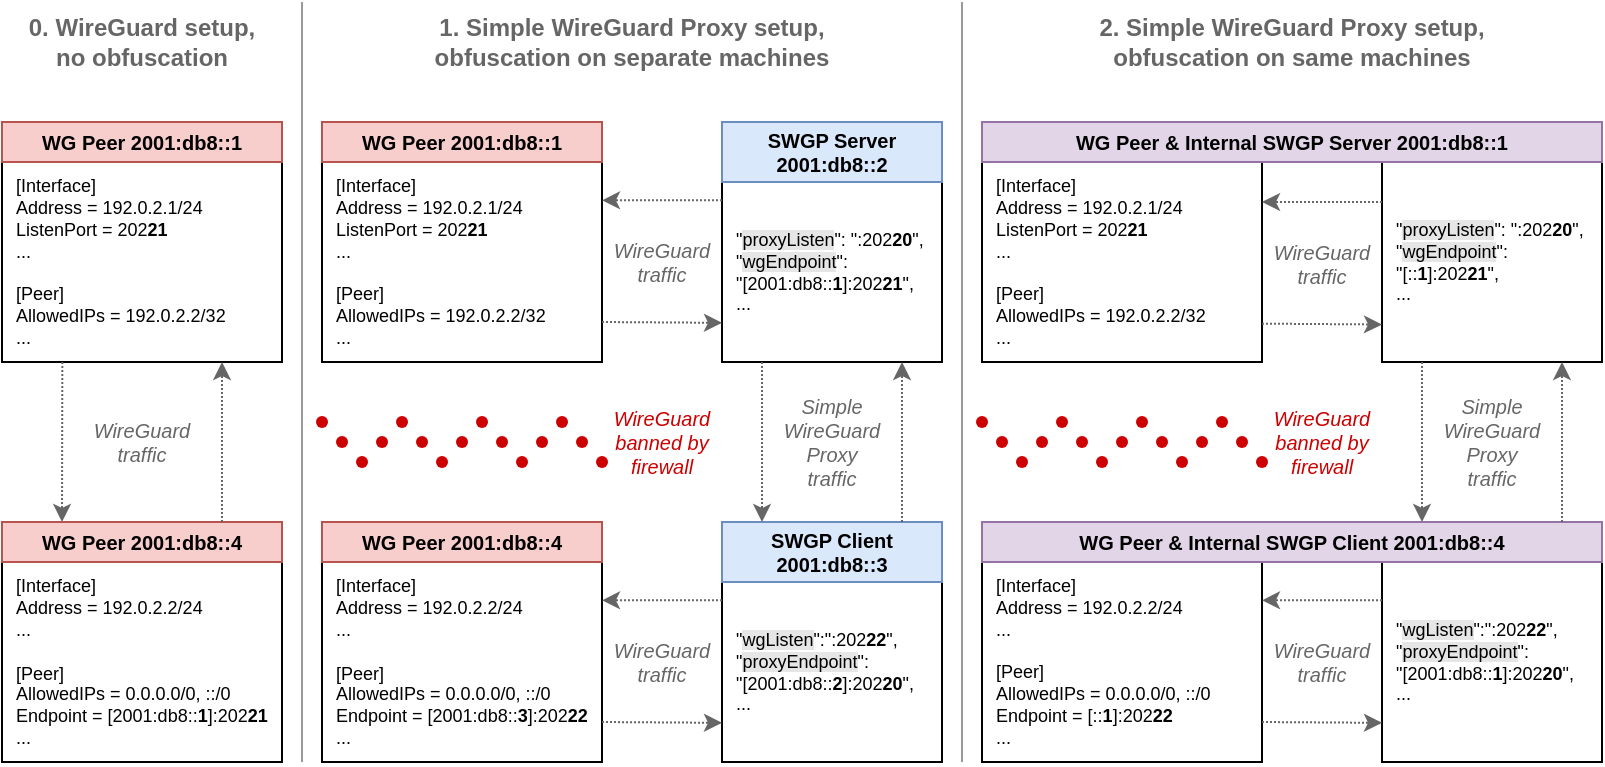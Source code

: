 <mxfile version="21.6.8" type="device">
  <diagram name="Diagram" id="HM5VNZWvBPg9CwWPhspf">
    <mxGraphModel dx="1195" dy="752" grid="1" gridSize="10" guides="1" tooltips="1" connect="1" arrows="1" fold="1" page="1" pageScale="1" pageWidth="827" pageHeight="1169" math="0" shadow="0">
      <root>
        <mxCell id="j_HcfzwzEiggl3ldBp27-0" />
        <mxCell id="j_HcfzwzEiggl3ldBp27-1" parent="j_HcfzwzEiggl3ldBp27-0" />
        <mxCell id="IbCGs95idsS-BF0aamOK-29" value="" style="rounded=0;whiteSpace=wrap;html=1;" vertex="1" parent="j_HcfzwzEiggl3ldBp27-1">
          <mxGeometry x="700" y="90" width="110" height="100" as="geometry" />
        </mxCell>
        <mxCell id="IbCGs95idsS-BF0aamOK-31" value="&lt;font style=&quot;font-size: 9px;&quot;&gt;&quot;&lt;span style=&quot;background-color: rgb(230, 230, 230);&quot;&gt;proxyListen&lt;/span&gt;&quot;: &quot;:202&lt;b&gt;20&lt;/b&gt;&quot;,&lt;br&gt;&lt;span style=&quot;background-color: initial;&quot;&gt;&quot;&lt;/span&gt;&lt;span style=&quot;background-color: rgb(230, 230, 230);&quot;&gt;wgEndpoint&lt;/span&gt;&lt;span style=&quot;background-color: initial;&quot;&gt;&quot;: &lt;br&gt;&quot;[::&lt;b&gt;1&lt;/b&gt;]:202&lt;b&gt;21&lt;/b&gt;&quot;,&lt;br&gt;...&lt;/span&gt;&lt;br&gt;&lt;/font&gt;" style="text;html=1;strokeColor=none;fillColor=none;align=left;verticalAlign=middle;whiteSpace=wrap;rounded=0;spacingLeft=5;spacingRight=5;fontSize=9;" vertex="1" parent="j_HcfzwzEiggl3ldBp27-1">
          <mxGeometry x="700" y="90" width="110" height="100" as="geometry" />
        </mxCell>
        <mxCell id="j_HcfzwzEiggl3ldBp27-2" value="" style="rounded=0;whiteSpace=wrap;html=1;" vertex="1" parent="j_HcfzwzEiggl3ldBp27-1">
          <mxGeometry x="10" y="70" width="140" height="120" as="geometry" />
        </mxCell>
        <mxCell id="j_HcfzwzEiggl3ldBp27-3" value="" style="endArrow=none;html=1;rounded=0;strokeWidth=1;strokeColor=#999999;" edge="1" parent="j_HcfzwzEiggl3ldBp27-1">
          <mxGeometry width="50" height="50" relative="1" as="geometry">
            <mxPoint x="160" y="390" as="sourcePoint" />
            <mxPoint x="160" y="10" as="targetPoint" />
          </mxGeometry>
        </mxCell>
        <mxCell id="j_HcfzwzEiggl3ldBp27-4" value="WG Peer 2001:db8::1" style="text;html=1;strokeColor=#b85450;fillColor=#f8cecc;align=center;verticalAlign=middle;whiteSpace=wrap;rounded=0;fontStyle=1;fontSize=10;" vertex="1" parent="j_HcfzwzEiggl3ldBp27-1">
          <mxGeometry x="10" y="70" width="140" height="20" as="geometry" />
        </mxCell>
        <mxCell id="j_HcfzwzEiggl3ldBp27-5" value="&lt;font style=&quot;font-size: 9px;&quot;&gt;[Interface]&lt;br style=&quot;font-size: 9px;&quot;&gt;&lt;/font&gt;&lt;div style=&quot;font-size: 9px;&quot;&gt;&lt;font style=&quot;font-size: 9px;&quot;&gt;Address = 192.0.2.1/24&lt;/font&gt;&lt;/div&gt;&lt;div style=&quot;font-size: 9px;&quot;&gt;&lt;font style=&quot;font-size: 9px;&quot;&gt;ListenPort = 202&lt;b&gt;21&lt;/b&gt;&lt;/font&gt;&lt;/div&gt;&lt;div style=&quot;font-size: 9px;&quot;&gt;&lt;font style=&quot;font-size: 9px;&quot;&gt;...&lt;/font&gt;&lt;/div&gt;&lt;div style=&quot;font-size: 9px;&quot;&gt;&lt;font style=&quot;font-size: 9px;&quot;&gt;&lt;br style=&quot;font-size: 9px;&quot;&gt;&lt;/font&gt;&lt;/div&gt;&lt;div style=&quot;font-size: 9px;&quot;&gt;&lt;font style=&quot;font-size: 9px;&quot;&gt;[Peer]&lt;/font&gt;&lt;/div&gt;&lt;div style=&quot;font-size: 9px;&quot;&gt;&lt;font style=&quot;font-size: 9px;&quot;&gt;AllowedIPs = 192.0.2.2/32&lt;/font&gt;&lt;/div&gt;&lt;div style=&quot;font-size: 9px;&quot;&gt;&lt;font style=&quot;font-size: 9px;&quot;&gt;...&lt;/font&gt;&lt;/div&gt;" style="text;html=1;strokeColor=none;fillColor=none;align=left;verticalAlign=middle;whiteSpace=wrap;rounded=0;spacingLeft=5;spacingRight=5;fontSize=9;" vertex="1" parent="j_HcfzwzEiggl3ldBp27-1">
          <mxGeometry x="10" y="90" width="140" height="100" as="geometry" />
        </mxCell>
        <mxCell id="j_HcfzwzEiggl3ldBp27-6" value="" style="rounded=0;whiteSpace=wrap;html=1;" vertex="1" parent="j_HcfzwzEiggl3ldBp27-1">
          <mxGeometry x="10" y="270" width="140" height="120" as="geometry" />
        </mxCell>
        <mxCell id="j_HcfzwzEiggl3ldBp27-7" value="WG Peer 2001:db8::4" style="text;html=1;strokeColor=#b85450;fillColor=#f8cecc;align=center;verticalAlign=middle;whiteSpace=wrap;rounded=0;fontStyle=1;fontSize=10;" vertex="1" parent="j_HcfzwzEiggl3ldBp27-1">
          <mxGeometry x="10" y="270" width="140" height="20" as="geometry" />
        </mxCell>
        <mxCell id="j_HcfzwzEiggl3ldBp27-8" value="&lt;font style=&quot;font-size: 9px;&quot;&gt;[Interface]&lt;br style=&quot;font-size: 9px;&quot;&gt;&lt;/font&gt;&lt;div style=&quot;font-size: 9px;&quot;&gt;&lt;font style=&quot;font-size: 9px;&quot;&gt;Address = 192.0.2.2/24&lt;/font&gt;&lt;/div&gt;&lt;div style=&quot;font-size: 9px;&quot;&gt;&lt;font style=&quot;font-size: 9px;&quot;&gt;...&lt;/font&gt;&lt;/div&gt;&lt;div style=&quot;font-size: 9px;&quot;&gt;&lt;font style=&quot;font-size: 9px;&quot;&gt;&lt;br style=&quot;font-size: 9px;&quot;&gt;&lt;/font&gt;&lt;/div&gt;&lt;div style=&quot;font-size: 9px;&quot;&gt;&lt;font style=&quot;font-size: 9px;&quot;&gt;[Peer]&lt;/font&gt;&lt;/div&gt;&lt;div style=&quot;font-size: 9px;&quot;&gt;&lt;font style=&quot;font-size: 9px;&quot;&gt;AllowedIPs = 0.0.0.0/0, ::/0&lt;/font&gt;&lt;/div&gt;&lt;div style=&quot;font-size: 9px;&quot;&gt;&lt;font style=&quot;font-size: 9px;&quot;&gt;Endpoint = [2001:db8::&lt;b&gt;1&lt;/b&gt;]:202&lt;b&gt;21&lt;/b&gt;&lt;/font&gt;&lt;/div&gt;&lt;div style=&quot;font-size: 9px;&quot;&gt;&lt;font style=&quot;font-size: 9px;&quot;&gt;...&lt;/font&gt;&lt;/div&gt;" style="text;html=1;strokeColor=none;fillColor=none;align=left;verticalAlign=middle;whiteSpace=wrap;rounded=0;spacingLeft=5;spacingRight=5;fontSize=9;" vertex="1" parent="j_HcfzwzEiggl3ldBp27-1">
          <mxGeometry x="10" y="290" width="140" height="100" as="geometry" />
        </mxCell>
        <mxCell id="j_HcfzwzEiggl3ldBp27-11" value="" style="rounded=0;whiteSpace=wrap;html=1;" vertex="1" parent="j_HcfzwzEiggl3ldBp27-1">
          <mxGeometry x="170" y="70" width="140" height="120" as="geometry" />
        </mxCell>
        <mxCell id="j_HcfzwzEiggl3ldBp27-12" value="WG Peer 2001:db8::1" style="text;html=1;strokeColor=#b85450;fillColor=#f8cecc;align=center;verticalAlign=middle;whiteSpace=wrap;rounded=0;fontStyle=1;fontSize=10;" vertex="1" parent="j_HcfzwzEiggl3ldBp27-1">
          <mxGeometry x="170" y="70" width="140" height="20" as="geometry" />
        </mxCell>
        <mxCell id="j_HcfzwzEiggl3ldBp27-13" value="&lt;font style=&quot;font-size: 9px;&quot;&gt;[Interface]&lt;br style=&quot;font-size: 9px;&quot;&gt;&lt;/font&gt;&lt;div style=&quot;font-size: 9px;&quot;&gt;&lt;font style=&quot;font-size: 9px;&quot;&gt;Address = 192.0.2.1/24&lt;/font&gt;&lt;/div&gt;&lt;div style=&quot;font-size: 9px;&quot;&gt;&lt;font style=&quot;font-size: 9px;&quot;&gt;ListenPort = 202&lt;b&gt;21&lt;/b&gt;&lt;/font&gt;&lt;/div&gt;&lt;div style=&quot;font-size: 9px;&quot;&gt;&lt;font style=&quot;font-size: 9px;&quot;&gt;...&lt;/font&gt;&lt;/div&gt;&lt;div style=&quot;font-size: 9px;&quot;&gt;&lt;font style=&quot;font-size: 9px;&quot;&gt;&lt;br style=&quot;font-size: 9px;&quot;&gt;&lt;/font&gt;&lt;/div&gt;&lt;div style=&quot;font-size: 9px;&quot;&gt;&lt;font style=&quot;font-size: 9px;&quot;&gt;[Peer]&lt;/font&gt;&lt;/div&gt;&lt;div style=&quot;font-size: 9px;&quot;&gt;&lt;font style=&quot;font-size: 9px;&quot;&gt;AllowedIPs = 192.0.2.2/32&lt;/font&gt;&lt;/div&gt;&lt;div style=&quot;font-size: 9px;&quot;&gt;&lt;font style=&quot;font-size: 9px;&quot;&gt;...&lt;/font&gt;&lt;/div&gt;" style="text;html=1;strokeColor=none;fillColor=none;align=left;verticalAlign=middle;whiteSpace=wrap;rounded=0;spacingLeft=5;spacingRight=5;fontSize=9;" vertex="1" parent="j_HcfzwzEiggl3ldBp27-1">
          <mxGeometry x="170" y="90" width="140" height="100" as="geometry" />
        </mxCell>
        <mxCell id="j_HcfzwzEiggl3ldBp27-14" value="" style="rounded=0;whiteSpace=wrap;html=1;" vertex="1" parent="j_HcfzwzEiggl3ldBp27-1">
          <mxGeometry x="170" y="270" width="140" height="120" as="geometry" />
        </mxCell>
        <mxCell id="j_HcfzwzEiggl3ldBp27-15" value="WG Peer 2001:db8::4" style="text;html=1;strokeColor=#b85450;fillColor=#f8cecc;align=center;verticalAlign=middle;whiteSpace=wrap;rounded=0;fontStyle=1;fontSize=10;" vertex="1" parent="j_HcfzwzEiggl3ldBp27-1">
          <mxGeometry x="170" y="270" width="140" height="20" as="geometry" />
        </mxCell>
        <mxCell id="j_HcfzwzEiggl3ldBp27-16" value="&lt;font style=&quot;font-size: 9px;&quot;&gt;[Interface]&lt;br style=&quot;font-size: 9px;&quot;&gt;&lt;/font&gt;&lt;div style=&quot;font-size: 9px;&quot;&gt;&lt;font style=&quot;font-size: 9px;&quot;&gt;Address = 192.0.2.2/24&lt;/font&gt;&lt;/div&gt;&lt;div style=&quot;font-size: 9px;&quot;&gt;&lt;font style=&quot;font-size: 9px;&quot;&gt;...&lt;/font&gt;&lt;/div&gt;&lt;div style=&quot;font-size: 9px;&quot;&gt;&lt;font style=&quot;font-size: 9px;&quot;&gt;&lt;br&gt;&lt;/font&gt;&lt;/div&gt;&lt;div style=&quot;font-size: 9px;&quot;&gt;&lt;font style=&quot;font-size: 9px;&quot;&gt;[Peer]&lt;/font&gt;&lt;/div&gt;&lt;div style=&quot;font-size: 9px;&quot;&gt;&lt;font style=&quot;font-size: 9px;&quot;&gt;AllowedIPs = 0.0.0.0/0, ::/0&lt;/font&gt;&lt;/div&gt;&lt;div style=&quot;font-size: 9px;&quot;&gt;&lt;font style=&quot;font-size: 9px;&quot;&gt;Endpoint = [2001:db8::&lt;b&gt;3&lt;/b&gt;]:202&lt;b&gt;22&lt;/b&gt;&lt;/font&gt;&lt;/div&gt;&lt;div style=&quot;font-size: 9px;&quot;&gt;&lt;font style=&quot;font-size: 9px;&quot;&gt;...&lt;/font&gt;&lt;/div&gt;" style="text;html=1;strokeColor=none;fillColor=none;align=left;verticalAlign=middle;whiteSpace=wrap;rounded=0;spacingLeft=5;spacingRight=5;fontSize=9;" vertex="1" parent="j_HcfzwzEiggl3ldBp27-1">
          <mxGeometry x="170" y="290" width="140" height="100" as="geometry" />
        </mxCell>
        <mxCell id="j_HcfzwzEiggl3ldBp27-17" value="" style="shape=waypoint;fillStyle=solid;size=6;pointerEvents=1;points=[];fillColor=none;resizable=0;rotatable=0;perimeter=centerPerimeter;snapToPoint=1;strokeColor=#CC0000;" vertex="1" parent="j_HcfzwzEiggl3ldBp27-1">
          <mxGeometry x="180" y="230" width="20" height="20" as="geometry" />
        </mxCell>
        <mxCell id="j_HcfzwzEiggl3ldBp27-18" value="" style="shape=waypoint;fillStyle=solid;size=6;pointerEvents=1;points=[];fillColor=none;resizable=0;rotatable=0;perimeter=centerPerimeter;snapToPoint=1;strokeColor=#CC0000;" vertex="1" parent="j_HcfzwzEiggl3ldBp27-1">
          <mxGeometry x="190" y="220" width="20" height="20" as="geometry" />
        </mxCell>
        <mxCell id="j_HcfzwzEiggl3ldBp27-19" value="" style="shape=waypoint;fillStyle=solid;size=6;pointerEvents=1;points=[];fillColor=none;resizable=0;rotatable=0;perimeter=centerPerimeter;snapToPoint=1;strokeColor=#CC0000;" vertex="1" parent="j_HcfzwzEiggl3ldBp27-1">
          <mxGeometry x="210" y="220" width="20" height="20" as="geometry" />
        </mxCell>
        <mxCell id="j_HcfzwzEiggl3ldBp27-20" value="" style="shape=waypoint;fillStyle=solid;size=6;pointerEvents=1;points=[];fillColor=none;resizable=0;rotatable=0;perimeter=centerPerimeter;snapToPoint=1;strokeColor=#CC0000;" vertex="1" parent="j_HcfzwzEiggl3ldBp27-1">
          <mxGeometry x="160" y="210" width="20" height="20" as="geometry" />
        </mxCell>
        <mxCell id="j_HcfzwzEiggl3ldBp27-21" value="" style="shape=waypoint;fillStyle=solid;size=6;pointerEvents=1;points=[];fillColor=none;resizable=0;rotatable=0;perimeter=centerPerimeter;snapToPoint=1;strokeColor=#CC0000;" vertex="1" parent="j_HcfzwzEiggl3ldBp27-1">
          <mxGeometry x="170" y="220" width="20" height="20" as="geometry" />
        </mxCell>
        <mxCell id="j_HcfzwzEiggl3ldBp27-22" value="" style="shape=waypoint;fillStyle=solid;size=6;pointerEvents=1;points=[];fillColor=none;resizable=0;rotatable=0;perimeter=centerPerimeter;snapToPoint=1;strokeColor=#CC0000;" vertex="1" parent="j_HcfzwzEiggl3ldBp27-1">
          <mxGeometry x="200" y="210" width="20" height="20" as="geometry" />
        </mxCell>
        <mxCell id="j_HcfzwzEiggl3ldBp27-23" value="" style="shape=waypoint;fillStyle=solid;size=6;pointerEvents=1;points=[];fillColor=none;resizable=0;rotatable=0;perimeter=centerPerimeter;snapToPoint=1;strokeColor=#CC0000;" vertex="1" parent="j_HcfzwzEiggl3ldBp27-1">
          <mxGeometry x="230" y="220" width="20" height="20" as="geometry" />
        </mxCell>
        <mxCell id="j_HcfzwzEiggl3ldBp27-24" value="WireGuard banned by firewall" style="text;html=1;strokeColor=none;fillColor=none;align=center;verticalAlign=middle;whiteSpace=wrap;rounded=0;fontColor=#CC0000;fontSize=10;fontStyle=2" vertex="1" parent="j_HcfzwzEiggl3ldBp27-1">
          <mxGeometry x="310" y="210" width="60" height="40" as="geometry" />
        </mxCell>
        <mxCell id="j_HcfzwzEiggl3ldBp27-25" value="" style="rounded=0;whiteSpace=wrap;html=1;" vertex="1" parent="j_HcfzwzEiggl3ldBp27-1">
          <mxGeometry x="370" y="70" width="110" height="120" as="geometry" />
        </mxCell>
        <mxCell id="j_HcfzwzEiggl3ldBp27-26" value="&lt;font style=&quot;font-size: 10px;&quot;&gt;SWGP Server &lt;br&gt;2001:db8::2&lt;/font&gt;" style="text;html=1;strokeColor=#6c8ebf;fillColor=#dae8fc;align=center;verticalAlign=middle;whiteSpace=wrap;rounded=0;fontStyle=1;fontSize=10;" vertex="1" parent="j_HcfzwzEiggl3ldBp27-1">
          <mxGeometry x="370" y="70" width="110" height="30" as="geometry" />
        </mxCell>
        <mxCell id="j_HcfzwzEiggl3ldBp27-27" value="&lt;font style=&quot;font-size: 9px;&quot;&gt;&quot;&lt;span style=&quot;background-color: rgb(230, 230, 230);&quot;&gt;proxyListen&lt;/span&gt;&quot;: &quot;:202&lt;b&gt;20&lt;/b&gt;&quot;,&lt;br&gt;&lt;span style=&quot;background-color: initial;&quot;&gt;&quot;&lt;/span&gt;&lt;span style=&quot;background-color: rgb(230, 230, 230);&quot;&gt;wgEndpoint&lt;/span&gt;&lt;span style=&quot;background-color: initial;&quot;&gt;&quot;: &lt;br&gt;&quot;[2001:db8::&lt;b&gt;1&lt;/b&gt;]:202&lt;b&gt;21&lt;/b&gt;&quot;,&lt;br&gt;...&lt;/span&gt;&lt;br&gt;&lt;/font&gt;" style="text;html=1;strokeColor=none;fillColor=none;align=left;verticalAlign=middle;whiteSpace=wrap;rounded=0;spacingLeft=5;spacingRight=5;fontSize=9;" vertex="1" parent="j_HcfzwzEiggl3ldBp27-1">
          <mxGeometry x="370" y="100" width="110" height="90" as="geometry" />
        </mxCell>
        <mxCell id="j_HcfzwzEiggl3ldBp27-28" value="" style="rounded=0;whiteSpace=wrap;html=1;" vertex="1" parent="j_HcfzwzEiggl3ldBp27-1">
          <mxGeometry x="370" y="270" width="110" height="120" as="geometry" />
        </mxCell>
        <mxCell id="j_HcfzwzEiggl3ldBp27-29" value="&lt;font style=&quot;font-size: 10px;&quot;&gt;SWGP Client &lt;br&gt;2001:db8::3&lt;/font&gt;" style="text;html=1;strokeColor=#6c8ebf;fillColor=#dae8fc;align=center;verticalAlign=middle;whiteSpace=wrap;rounded=0;fontStyle=1;fontSize=10;" vertex="1" parent="j_HcfzwzEiggl3ldBp27-1">
          <mxGeometry x="370" y="270" width="110" height="30" as="geometry" />
        </mxCell>
        <mxCell id="j_HcfzwzEiggl3ldBp27-30" value="&lt;font style=&quot;font-size: 9px;&quot;&gt;&quot;&lt;span style=&quot;background-color: rgb(230, 230, 230);&quot;&gt;wgListen&lt;/span&gt;&quot;:&quot;:202&lt;b&gt;22&lt;/b&gt;&quot;,&lt;br&gt;&lt;span style=&quot;background-color: initial;&quot;&gt;&quot;&lt;/span&gt;&lt;span style=&quot;background-color: rgb(230, 230, 230);&quot;&gt;proxyEndpoint&lt;/span&gt;&lt;span style=&quot;background-color: initial;&quot;&gt;&quot;: &lt;br&gt;&quot;[2001:db8::&lt;b&gt;2&lt;/b&gt;]:202&lt;b&gt;20&lt;/b&gt;&quot;,&lt;br&gt;...&lt;/span&gt;&lt;br&gt;&lt;/font&gt;" style="text;html=1;strokeColor=none;fillColor=none;align=left;verticalAlign=middle;whiteSpace=wrap;rounded=0;spacingLeft=5;spacingRight=5;fontSize=9;" vertex="1" parent="j_HcfzwzEiggl3ldBp27-1">
          <mxGeometry x="370" y="300" width="110" height="90" as="geometry" />
        </mxCell>
        <mxCell id="j_HcfzwzEiggl3ldBp27-32" value="Simple WireGuard Proxy &lt;br&gt;traffic" style="text;html=1;strokeColor=none;fillColor=none;align=center;verticalAlign=middle;whiteSpace=wrap;rounded=0;fontColor=#666666;fontSize=10;fontStyle=2" vertex="1" parent="j_HcfzwzEiggl3ldBp27-1">
          <mxGeometry x="390" y="200" width="70" height="60" as="geometry" />
        </mxCell>
        <mxCell id="j_HcfzwzEiggl3ldBp27-37" value="" style="shape=waypoint;fillStyle=solid;size=6;pointerEvents=1;points=[];fillColor=none;resizable=0;rotatable=0;perimeter=centerPerimeter;snapToPoint=1;strokeColor=#CC0000;" vertex="1" parent="j_HcfzwzEiggl3ldBp27-1">
          <mxGeometry x="220" y="230" width="20" height="20" as="geometry" />
        </mxCell>
        <mxCell id="j_HcfzwzEiggl3ldBp27-38" value="" style="shape=waypoint;fillStyle=solid;size=6;pointerEvents=1;points=[];fillColor=none;resizable=0;rotatable=0;perimeter=centerPerimeter;snapToPoint=1;strokeColor=#CC0000;" vertex="1" parent="j_HcfzwzEiggl3ldBp27-1">
          <mxGeometry x="250" y="220" width="20" height="20" as="geometry" />
        </mxCell>
        <mxCell id="j_HcfzwzEiggl3ldBp27-39" value="" style="shape=waypoint;fillStyle=solid;size=6;pointerEvents=1;points=[];fillColor=none;resizable=0;rotatable=0;perimeter=centerPerimeter;snapToPoint=1;strokeColor=#CC0000;" vertex="1" parent="j_HcfzwzEiggl3ldBp27-1">
          <mxGeometry x="240" y="210" width="20" height="20" as="geometry" />
        </mxCell>
        <mxCell id="j_HcfzwzEiggl3ldBp27-40" value="" style="shape=waypoint;fillStyle=solid;size=6;pointerEvents=1;points=[];fillColor=none;resizable=0;rotatable=0;perimeter=centerPerimeter;snapToPoint=1;strokeColor=#CC0000;" vertex="1" parent="j_HcfzwzEiggl3ldBp27-1">
          <mxGeometry x="270" y="220" width="20" height="20" as="geometry" />
        </mxCell>
        <mxCell id="j_HcfzwzEiggl3ldBp27-41" value="" style="shape=waypoint;fillStyle=solid;size=6;pointerEvents=1;points=[];fillColor=none;resizable=0;rotatable=0;perimeter=centerPerimeter;snapToPoint=1;strokeColor=#CC0000;" vertex="1" parent="j_HcfzwzEiggl3ldBp27-1">
          <mxGeometry x="260" y="230" width="20" height="20" as="geometry" />
        </mxCell>
        <mxCell id="j_HcfzwzEiggl3ldBp27-42" value="" style="shape=waypoint;fillStyle=solid;size=6;pointerEvents=1;points=[];fillColor=none;resizable=0;rotatable=0;perimeter=centerPerimeter;snapToPoint=1;strokeColor=#CC0000;" vertex="1" parent="j_HcfzwzEiggl3ldBp27-1">
          <mxGeometry x="290" y="220" width="20" height="20" as="geometry" />
        </mxCell>
        <mxCell id="j_HcfzwzEiggl3ldBp27-43" value="" style="shape=waypoint;fillStyle=solid;size=6;pointerEvents=1;points=[];fillColor=none;resizable=0;rotatable=0;perimeter=centerPerimeter;snapToPoint=1;strokeColor=#CC0000;" vertex="1" parent="j_HcfzwzEiggl3ldBp27-1">
          <mxGeometry x="280" y="210" width="20" height="20" as="geometry" />
        </mxCell>
        <mxCell id="IbCGs95idsS-BF0aamOK-1" value="WireGuard traffic" style="text;html=1;strokeColor=none;fillColor=none;align=center;verticalAlign=middle;whiteSpace=wrap;rounded=0;fontColor=#666666;fontSize=10;fontStyle=2" vertex="1" parent="j_HcfzwzEiggl3ldBp27-1">
          <mxGeometry x="50" y="210" width="60" height="40" as="geometry" />
        </mxCell>
        <mxCell id="IbCGs95idsS-BF0aamOK-5" value="WireGuard traffic" style="text;html=1;strokeColor=none;fillColor=none;align=center;verticalAlign=middle;whiteSpace=wrap;rounded=0;fontColor=#666666;fontSize=10;fontStyle=2" vertex="1" parent="j_HcfzwzEiggl3ldBp27-1">
          <mxGeometry x="310" y="320" width="60" height="40" as="geometry" />
        </mxCell>
        <mxCell id="IbCGs95idsS-BF0aamOK-6" value="" style="endArrow=none;html=1;rounded=0;strokeWidth=1;strokeColor=#999999;" edge="1" parent="j_HcfzwzEiggl3ldBp27-1">
          <mxGeometry width="50" height="50" relative="1" as="geometry">
            <mxPoint x="490" y="390" as="sourcePoint" />
            <mxPoint x="490" y="10" as="targetPoint" />
          </mxGeometry>
        </mxCell>
        <mxCell id="IbCGs95idsS-BF0aamOK-16" value="" style="endArrow=classic;html=1;rounded=0;dashed=1;dashPattern=1 1;strokeColor=#666666;" edge="1" parent="j_HcfzwzEiggl3ldBp27-1">
          <mxGeometry width="50" height="50" relative="1" as="geometry">
            <mxPoint x="310" y="370.0" as="sourcePoint" />
            <mxPoint x="370" y="370.42" as="targetPoint" />
          </mxGeometry>
        </mxCell>
        <mxCell id="IbCGs95idsS-BF0aamOK-17" value="" style="endArrow=classic;html=1;rounded=0;dashed=1;dashPattern=1 1;strokeColor=#666666;" edge="1" parent="j_HcfzwzEiggl3ldBp27-1">
          <mxGeometry width="50" height="50" relative="1" as="geometry">
            <mxPoint x="370" y="309.17" as="sourcePoint" />
            <mxPoint x="310" y="309.17" as="targetPoint" />
          </mxGeometry>
        </mxCell>
        <mxCell id="IbCGs95idsS-BF0aamOK-18" value="" style="endArrow=classic;html=1;rounded=0;dashed=1;dashPattern=1 1;strokeColor=#666666;" edge="1" parent="j_HcfzwzEiggl3ldBp27-1">
          <mxGeometry width="50" height="50" relative="1" as="geometry">
            <mxPoint x="40.17" y="190" as="sourcePoint" />
            <mxPoint x="40" y="270" as="targetPoint" />
          </mxGeometry>
        </mxCell>
        <mxCell id="IbCGs95idsS-BF0aamOK-19" value="" style="endArrow=classic;html=1;rounded=0;dashed=1;dashPattern=1 1;strokeColor=#666666;" edge="1" parent="j_HcfzwzEiggl3ldBp27-1">
          <mxGeometry width="50" height="50" relative="1" as="geometry">
            <mxPoint x="120" y="270" as="sourcePoint" />
            <mxPoint x="120" y="190" as="targetPoint" />
          </mxGeometry>
        </mxCell>
        <mxCell id="IbCGs95idsS-BF0aamOK-20" value="WireGuard traffic" style="text;html=1;strokeColor=none;fillColor=none;align=center;verticalAlign=middle;whiteSpace=wrap;rounded=0;fontColor=#666666;fontSize=10;fontStyle=2" vertex="1" parent="j_HcfzwzEiggl3ldBp27-1">
          <mxGeometry x="310" y="120" width="60" height="40" as="geometry" />
        </mxCell>
        <mxCell id="IbCGs95idsS-BF0aamOK-21" value="" style="endArrow=classic;html=1;rounded=0;dashed=1;dashPattern=1 1;strokeColor=#666666;" edge="1" parent="j_HcfzwzEiggl3ldBp27-1">
          <mxGeometry width="50" height="50" relative="1" as="geometry">
            <mxPoint x="310" y="170.0" as="sourcePoint" />
            <mxPoint x="370" y="170.42" as="targetPoint" />
          </mxGeometry>
        </mxCell>
        <mxCell id="IbCGs95idsS-BF0aamOK-22" value="" style="endArrow=classic;html=1;rounded=0;dashed=1;dashPattern=1 1;strokeColor=#666666;" edge="1" parent="j_HcfzwzEiggl3ldBp27-1">
          <mxGeometry width="50" height="50" relative="1" as="geometry">
            <mxPoint x="370" y="109.17" as="sourcePoint" />
            <mxPoint x="310" y="109.17" as="targetPoint" />
          </mxGeometry>
        </mxCell>
        <mxCell id="IbCGs95idsS-BF0aamOK-23" value="" style="endArrow=classic;html=1;rounded=0;dashed=1;dashPattern=1 1;strokeColor=#666666;" edge="1" parent="j_HcfzwzEiggl3ldBp27-1">
          <mxGeometry width="50" height="50" relative="1" as="geometry">
            <mxPoint x="460" y="270" as="sourcePoint" />
            <mxPoint x="460" y="190" as="targetPoint" />
          </mxGeometry>
        </mxCell>
        <mxCell id="IbCGs95idsS-BF0aamOK-24" value="" style="endArrow=classic;html=1;rounded=0;dashed=1;dashPattern=1 1;strokeColor=#666666;" edge="1" parent="j_HcfzwzEiggl3ldBp27-1">
          <mxGeometry width="50" height="50" relative="1" as="geometry">
            <mxPoint x="390" y="190" as="sourcePoint" />
            <mxPoint x="390" y="270" as="targetPoint" />
          </mxGeometry>
        </mxCell>
        <mxCell id="IbCGs95idsS-BF0aamOK-26" value="" style="rounded=0;whiteSpace=wrap;html=1;" vertex="1" parent="j_HcfzwzEiggl3ldBp27-1">
          <mxGeometry x="500" y="70" width="140" height="120" as="geometry" />
        </mxCell>
        <mxCell id="IbCGs95idsS-BF0aamOK-28" value="&lt;font style=&quot;font-size: 9px;&quot;&gt;[Interface]&lt;br style=&quot;font-size: 9px;&quot;&gt;&lt;/font&gt;&lt;div style=&quot;font-size: 9px;&quot;&gt;&lt;font style=&quot;font-size: 9px;&quot;&gt;Address = 192.0.2.1/24&lt;/font&gt;&lt;/div&gt;&lt;div style=&quot;font-size: 9px;&quot;&gt;&lt;font style=&quot;font-size: 9px;&quot;&gt;ListenPort = 202&lt;b&gt;21&lt;/b&gt;&lt;/font&gt;&lt;/div&gt;&lt;div style=&quot;font-size: 9px;&quot;&gt;&lt;font style=&quot;font-size: 9px;&quot;&gt;...&lt;/font&gt;&lt;/div&gt;&lt;div style=&quot;font-size: 9px;&quot;&gt;&lt;font style=&quot;font-size: 9px;&quot;&gt;&lt;br style=&quot;font-size: 9px;&quot;&gt;&lt;/font&gt;&lt;/div&gt;&lt;div style=&quot;font-size: 9px;&quot;&gt;&lt;font style=&quot;font-size: 9px;&quot;&gt;[Peer]&lt;/font&gt;&lt;/div&gt;&lt;div style=&quot;font-size: 9px;&quot;&gt;&lt;font style=&quot;font-size: 9px;&quot;&gt;AllowedIPs = 192.0.2.2/32&lt;/font&gt;&lt;/div&gt;&lt;div style=&quot;font-size: 9px;&quot;&gt;&lt;font style=&quot;font-size: 9px;&quot;&gt;...&lt;/font&gt;&lt;/div&gt;" style="text;html=1;strokeColor=none;fillColor=none;align=left;verticalAlign=middle;whiteSpace=wrap;rounded=0;spacingLeft=5;spacingRight=5;fontSize=9;" vertex="1" parent="j_HcfzwzEiggl3ldBp27-1">
          <mxGeometry x="500" y="90" width="140" height="100" as="geometry" />
        </mxCell>
        <mxCell id="IbCGs95idsS-BF0aamOK-32" value="WireGuard traffic" style="text;html=1;strokeColor=none;fillColor=none;align=center;verticalAlign=middle;whiteSpace=wrap;rounded=0;fontColor=#666666;fontSize=10;fontStyle=2" vertex="1" parent="j_HcfzwzEiggl3ldBp27-1">
          <mxGeometry x="640" y="120.83" width="60" height="40" as="geometry" />
        </mxCell>
        <mxCell id="IbCGs95idsS-BF0aamOK-33" value="" style="endArrow=classic;html=1;rounded=0;dashed=1;dashPattern=1 1;strokeColor=#666666;" edge="1" parent="j_HcfzwzEiggl3ldBp27-1">
          <mxGeometry width="50" height="50" relative="1" as="geometry">
            <mxPoint x="640" y="170.83" as="sourcePoint" />
            <mxPoint x="700" y="171.25" as="targetPoint" />
          </mxGeometry>
        </mxCell>
        <mxCell id="IbCGs95idsS-BF0aamOK-34" value="" style="endArrow=classic;html=1;rounded=0;dashed=1;dashPattern=1 1;strokeColor=#666666;" edge="1" parent="j_HcfzwzEiggl3ldBp27-1">
          <mxGeometry width="50" height="50" relative="1" as="geometry">
            <mxPoint x="700" y="110" as="sourcePoint" />
            <mxPoint x="640" y="110" as="targetPoint" />
          </mxGeometry>
        </mxCell>
        <mxCell id="IbCGs95idsS-BF0aamOK-27" value="WG Peer &amp;amp; Internal SWGP Server 2001:db8::1" style="text;html=1;strokeColor=#9673a6;fillColor=#e1d5e7;align=center;verticalAlign=middle;whiteSpace=wrap;rounded=0;fontStyle=1;fontSize=10;" vertex="1" parent="j_HcfzwzEiggl3ldBp27-1">
          <mxGeometry x="500" y="70" width="310" height="20" as="geometry" />
        </mxCell>
        <mxCell id="IbCGs95idsS-BF0aamOK-35" value="" style="rounded=0;whiteSpace=wrap;html=1;" vertex="1" parent="j_HcfzwzEiggl3ldBp27-1">
          <mxGeometry x="500" y="270" width="140" height="120" as="geometry" />
        </mxCell>
        <mxCell id="IbCGs95idsS-BF0aamOK-37" value="&lt;font style=&quot;font-size: 9px;&quot;&gt;[Interface]&lt;br style=&quot;font-size: 9px;&quot;&gt;&lt;/font&gt;&lt;div style=&quot;font-size: 9px;&quot;&gt;&lt;font style=&quot;font-size: 9px;&quot;&gt;Address = 192.0.2.2/24&lt;/font&gt;&lt;/div&gt;&lt;div style=&quot;font-size: 9px;&quot;&gt;&lt;font style=&quot;font-size: 9px;&quot;&gt;...&lt;/font&gt;&lt;/div&gt;&lt;div style=&quot;font-size: 9px;&quot;&gt;&lt;font style=&quot;font-size: 9px;&quot;&gt;&lt;br&gt;&lt;/font&gt;&lt;/div&gt;&lt;div style=&quot;font-size: 9px;&quot;&gt;&lt;font style=&quot;font-size: 9px;&quot;&gt;[Peer]&lt;/font&gt;&lt;/div&gt;&lt;div style=&quot;font-size: 9px;&quot;&gt;&lt;font style=&quot;font-size: 9px;&quot;&gt;AllowedIPs = 0.0.0.0/0, ::/0&lt;/font&gt;&lt;/div&gt;&lt;div style=&quot;font-size: 9px;&quot;&gt;&lt;font style=&quot;font-size: 9px;&quot;&gt;Endpoint = [::&lt;b&gt;1&lt;/b&gt;]:202&lt;b&gt;22&lt;/b&gt;&lt;/font&gt;&lt;/div&gt;&lt;div style=&quot;font-size: 9px;&quot;&gt;&lt;font style=&quot;font-size: 9px;&quot;&gt;...&lt;/font&gt;&lt;/div&gt;" style="text;html=1;strokeColor=none;fillColor=none;align=left;verticalAlign=top;whiteSpace=wrap;rounded=0;spacingLeft=5;spacingRight=5;fontSize=9;" vertex="1" parent="j_HcfzwzEiggl3ldBp27-1">
          <mxGeometry x="500" y="290" width="140" height="100" as="geometry" />
        </mxCell>
        <mxCell id="IbCGs95idsS-BF0aamOK-38" value="" style="rounded=0;whiteSpace=wrap;html=1;" vertex="1" parent="j_HcfzwzEiggl3ldBp27-1">
          <mxGeometry x="700" y="290" width="110" height="100" as="geometry" />
        </mxCell>
        <mxCell id="IbCGs95idsS-BF0aamOK-40" value="&lt;font style=&quot;font-size: 9px;&quot;&gt;&quot;&lt;span style=&quot;background-color: rgb(230, 230, 230);&quot;&gt;wgListen&lt;/span&gt;&quot;:&quot;:202&lt;b&gt;22&lt;/b&gt;&quot;,&lt;br&gt;&lt;span style=&quot;background-color: initial;&quot;&gt;&quot;&lt;/span&gt;&lt;span style=&quot;background-color: rgb(230, 230, 230);&quot;&gt;proxyEndpoint&lt;/span&gt;&lt;span style=&quot;background-color: initial;&quot;&gt;&quot;: &lt;br&gt;&quot;[2001:db8::&lt;b&gt;1&lt;/b&gt;]:202&lt;b&gt;20&lt;/b&gt;&quot;,&lt;br&gt;...&lt;/span&gt;&lt;br&gt;&lt;/font&gt;" style="text;html=1;strokeColor=none;fillColor=none;align=left;verticalAlign=middle;whiteSpace=wrap;rounded=0;spacingLeft=5;spacingRight=5;fontSize=9;" vertex="1" parent="j_HcfzwzEiggl3ldBp27-1">
          <mxGeometry x="700" y="290" width="110" height="100" as="geometry" />
        </mxCell>
        <mxCell id="IbCGs95idsS-BF0aamOK-41" value="WireGuard traffic" style="text;html=1;strokeColor=none;fillColor=none;align=center;verticalAlign=middle;whiteSpace=wrap;rounded=0;fontColor=#666666;fontSize=10;fontStyle=2" vertex="1" parent="j_HcfzwzEiggl3ldBp27-1">
          <mxGeometry x="640" y="320" width="60" height="40" as="geometry" />
        </mxCell>
        <mxCell id="IbCGs95idsS-BF0aamOK-42" value="" style="endArrow=classic;html=1;rounded=0;dashed=1;dashPattern=1 1;strokeColor=#666666;" edge="1" parent="j_HcfzwzEiggl3ldBp27-1">
          <mxGeometry width="50" height="50" relative="1" as="geometry">
            <mxPoint x="640" y="370.0" as="sourcePoint" />
            <mxPoint x="700" y="370.42" as="targetPoint" />
          </mxGeometry>
        </mxCell>
        <mxCell id="IbCGs95idsS-BF0aamOK-43" value="" style="endArrow=classic;html=1;rounded=0;dashed=1;dashPattern=1 1;strokeColor=#666666;" edge="1" parent="j_HcfzwzEiggl3ldBp27-1">
          <mxGeometry width="50" height="50" relative="1" as="geometry">
            <mxPoint x="700" y="309.17" as="sourcePoint" />
            <mxPoint x="640" y="309.17" as="targetPoint" />
          </mxGeometry>
        </mxCell>
        <mxCell id="IbCGs95idsS-BF0aamOK-36" value="WG Peer &amp;amp; Internal SWGP Client 2001:db8::4" style="text;html=1;strokeColor=#9673a6;fillColor=#e1d5e7;align=center;verticalAlign=middle;whiteSpace=wrap;rounded=0;fontStyle=1;fontSize=10;" vertex="1" parent="j_HcfzwzEiggl3ldBp27-1">
          <mxGeometry x="500" y="270" width="310" height="20" as="geometry" />
        </mxCell>
        <mxCell id="IbCGs95idsS-BF0aamOK-45" value="" style="shape=waypoint;fillStyle=solid;size=6;pointerEvents=1;points=[];fillColor=none;resizable=0;rotatable=0;perimeter=centerPerimeter;snapToPoint=1;strokeColor=#CC0000;" vertex="1" parent="j_HcfzwzEiggl3ldBp27-1">
          <mxGeometry x="510" y="230" width="20" height="20" as="geometry" />
        </mxCell>
        <mxCell id="IbCGs95idsS-BF0aamOK-46" value="" style="shape=waypoint;fillStyle=solid;size=6;pointerEvents=1;points=[];fillColor=none;resizable=0;rotatable=0;perimeter=centerPerimeter;snapToPoint=1;strokeColor=#CC0000;" vertex="1" parent="j_HcfzwzEiggl3ldBp27-1">
          <mxGeometry x="520" y="220" width="20" height="20" as="geometry" />
        </mxCell>
        <mxCell id="IbCGs95idsS-BF0aamOK-47" value="" style="shape=waypoint;fillStyle=solid;size=6;pointerEvents=1;points=[];fillColor=none;resizable=0;rotatable=0;perimeter=centerPerimeter;snapToPoint=1;strokeColor=#CC0000;" vertex="1" parent="j_HcfzwzEiggl3ldBp27-1">
          <mxGeometry x="540" y="220" width="20" height="20" as="geometry" />
        </mxCell>
        <mxCell id="IbCGs95idsS-BF0aamOK-48" value="" style="shape=waypoint;fillStyle=solid;size=6;pointerEvents=1;points=[];fillColor=none;resizable=0;rotatable=0;perimeter=centerPerimeter;snapToPoint=1;strokeColor=#CC0000;" vertex="1" parent="j_HcfzwzEiggl3ldBp27-1">
          <mxGeometry x="490" y="210" width="20" height="20" as="geometry" />
        </mxCell>
        <mxCell id="IbCGs95idsS-BF0aamOK-49" value="" style="shape=waypoint;fillStyle=solid;size=6;pointerEvents=1;points=[];fillColor=none;resizable=0;rotatable=0;perimeter=centerPerimeter;snapToPoint=1;strokeColor=#CC0000;" vertex="1" parent="j_HcfzwzEiggl3ldBp27-1">
          <mxGeometry x="500" y="220" width="20" height="20" as="geometry" />
        </mxCell>
        <mxCell id="IbCGs95idsS-BF0aamOK-50" value="" style="shape=waypoint;fillStyle=solid;size=6;pointerEvents=1;points=[];fillColor=none;resizable=0;rotatable=0;perimeter=centerPerimeter;snapToPoint=1;strokeColor=#CC0000;" vertex="1" parent="j_HcfzwzEiggl3ldBp27-1">
          <mxGeometry x="530" y="210" width="20" height="20" as="geometry" />
        </mxCell>
        <mxCell id="IbCGs95idsS-BF0aamOK-51" value="" style="shape=waypoint;fillStyle=solid;size=6;pointerEvents=1;points=[];fillColor=none;resizable=0;rotatable=0;perimeter=centerPerimeter;snapToPoint=1;strokeColor=#CC0000;" vertex="1" parent="j_HcfzwzEiggl3ldBp27-1">
          <mxGeometry x="560" y="220" width="20" height="20" as="geometry" />
        </mxCell>
        <mxCell id="IbCGs95idsS-BF0aamOK-52" value="WireGuard banned by firewall" style="text;html=1;strokeColor=none;fillColor=none;align=center;verticalAlign=middle;whiteSpace=wrap;rounded=0;fontColor=#CC0000;fontSize=10;fontStyle=2" vertex="1" parent="j_HcfzwzEiggl3ldBp27-1">
          <mxGeometry x="640" y="210" width="60" height="40" as="geometry" />
        </mxCell>
        <mxCell id="IbCGs95idsS-BF0aamOK-53" value="Simple WireGuard Proxy &lt;br&gt;traffic" style="text;html=1;strokeColor=none;fillColor=none;align=center;verticalAlign=middle;whiteSpace=wrap;rounded=0;fontColor=#666666;fontSize=10;fontStyle=2" vertex="1" parent="j_HcfzwzEiggl3ldBp27-1">
          <mxGeometry x="720" y="200" width="70" height="60" as="geometry" />
        </mxCell>
        <mxCell id="IbCGs95idsS-BF0aamOK-54" value="" style="shape=waypoint;fillStyle=solid;size=6;pointerEvents=1;points=[];fillColor=none;resizable=0;rotatable=0;perimeter=centerPerimeter;snapToPoint=1;strokeColor=#CC0000;" vertex="1" parent="j_HcfzwzEiggl3ldBp27-1">
          <mxGeometry x="550" y="230" width="20" height="20" as="geometry" />
        </mxCell>
        <mxCell id="IbCGs95idsS-BF0aamOK-55" value="" style="shape=waypoint;fillStyle=solid;size=6;pointerEvents=1;points=[];fillColor=none;resizable=0;rotatable=0;perimeter=centerPerimeter;snapToPoint=1;strokeColor=#CC0000;" vertex="1" parent="j_HcfzwzEiggl3ldBp27-1">
          <mxGeometry x="580" y="220" width="20" height="20" as="geometry" />
        </mxCell>
        <mxCell id="IbCGs95idsS-BF0aamOK-56" value="" style="shape=waypoint;fillStyle=solid;size=6;pointerEvents=1;points=[];fillColor=none;resizable=0;rotatable=0;perimeter=centerPerimeter;snapToPoint=1;strokeColor=#CC0000;" vertex="1" parent="j_HcfzwzEiggl3ldBp27-1">
          <mxGeometry x="570" y="210" width="20" height="20" as="geometry" />
        </mxCell>
        <mxCell id="IbCGs95idsS-BF0aamOK-57" value="" style="shape=waypoint;fillStyle=solid;size=6;pointerEvents=1;points=[];fillColor=none;resizable=0;rotatable=0;perimeter=centerPerimeter;snapToPoint=1;strokeColor=#CC0000;" vertex="1" parent="j_HcfzwzEiggl3ldBp27-1">
          <mxGeometry x="600" y="220" width="20" height="20" as="geometry" />
        </mxCell>
        <mxCell id="IbCGs95idsS-BF0aamOK-58" value="" style="shape=waypoint;fillStyle=solid;size=6;pointerEvents=1;points=[];fillColor=none;resizable=0;rotatable=0;perimeter=centerPerimeter;snapToPoint=1;strokeColor=#CC0000;" vertex="1" parent="j_HcfzwzEiggl3ldBp27-1">
          <mxGeometry x="590" y="230" width="20" height="20" as="geometry" />
        </mxCell>
        <mxCell id="IbCGs95idsS-BF0aamOK-59" value="" style="shape=waypoint;fillStyle=solid;size=6;pointerEvents=1;points=[];fillColor=none;resizable=0;rotatable=0;perimeter=centerPerimeter;snapToPoint=1;strokeColor=#CC0000;" vertex="1" parent="j_HcfzwzEiggl3ldBp27-1">
          <mxGeometry x="620" y="220" width="20" height="20" as="geometry" />
        </mxCell>
        <mxCell id="IbCGs95idsS-BF0aamOK-60" value="" style="shape=waypoint;fillStyle=solid;size=6;pointerEvents=1;points=[];fillColor=none;resizable=0;rotatable=0;perimeter=centerPerimeter;snapToPoint=1;strokeColor=#CC0000;" vertex="1" parent="j_HcfzwzEiggl3ldBp27-1">
          <mxGeometry x="610" y="210" width="20" height="20" as="geometry" />
        </mxCell>
        <mxCell id="IbCGs95idsS-BF0aamOK-61" value="" style="shape=waypoint;fillStyle=solid;size=6;pointerEvents=1;points=[];fillColor=none;resizable=0;rotatable=0;perimeter=centerPerimeter;snapToPoint=1;strokeColor=#CC0000;" vertex="1" parent="j_HcfzwzEiggl3ldBp27-1">
          <mxGeometry x="630" y="230" width="20" height="20" as="geometry" />
        </mxCell>
        <mxCell id="IbCGs95idsS-BF0aamOK-62" value="" style="endArrow=classic;html=1;rounded=0;dashed=1;dashPattern=1 1;strokeColor=#666666;" edge="1" parent="j_HcfzwzEiggl3ldBp27-1">
          <mxGeometry width="50" height="50" relative="1" as="geometry">
            <mxPoint x="790" y="270" as="sourcePoint" />
            <mxPoint x="790" y="190" as="targetPoint" />
          </mxGeometry>
        </mxCell>
        <mxCell id="IbCGs95idsS-BF0aamOK-63" value="" style="endArrow=classic;html=1;rounded=0;dashed=1;dashPattern=1 1;strokeColor=#666666;" edge="1" parent="j_HcfzwzEiggl3ldBp27-1">
          <mxGeometry width="50" height="50" relative="1" as="geometry">
            <mxPoint x="720" y="190" as="sourcePoint" />
            <mxPoint x="720" y="270" as="targetPoint" />
          </mxGeometry>
        </mxCell>
        <mxCell id="IbCGs95idsS-BF0aamOK-64" value="" style="shape=waypoint;fillStyle=solid;size=6;pointerEvents=1;points=[];fillColor=none;resizable=0;rotatable=0;perimeter=centerPerimeter;snapToPoint=1;strokeColor=#CC0000;" vertex="1" parent="j_HcfzwzEiggl3ldBp27-1">
          <mxGeometry x="300" y="230" width="20" height="20" as="geometry" />
        </mxCell>
        <mxCell id="IbCGs95idsS-BF0aamOK-68" value="0. WireGuard setup, &lt;br&gt;no obfuscation" style="text;html=1;strokeColor=none;fillColor=none;align=center;verticalAlign=middle;whiteSpace=wrap;rounded=0;fontColor=#666666;fontSize=12;fontStyle=1" vertex="1" parent="j_HcfzwzEiggl3ldBp27-1">
          <mxGeometry x="10" y="10" width="140" height="40" as="geometry" />
        </mxCell>
        <mxCell id="IbCGs95idsS-BF0aamOK-69" value="1. Simple WireGuard Proxy setup, &lt;br&gt;obfuscation on separate machines" style="text;html=1;strokeColor=none;fillColor=none;align=center;verticalAlign=middle;whiteSpace=wrap;rounded=0;fontColor=#666666;fontSize=12;fontStyle=1" vertex="1" parent="j_HcfzwzEiggl3ldBp27-1">
          <mxGeometry x="170" y="10" width="310" height="40" as="geometry" />
        </mxCell>
        <mxCell id="IbCGs95idsS-BF0aamOK-70" value="2. Simple WireGuard Proxy setup, &lt;br&gt;obfuscation on same machines" style="text;html=1;strokeColor=none;fillColor=none;align=center;verticalAlign=middle;whiteSpace=wrap;rounded=0;fontColor=#666666;fontSize=12;fontStyle=1" vertex="1" parent="j_HcfzwzEiggl3ldBp27-1">
          <mxGeometry x="500" y="10" width="310" height="40" as="geometry" />
        </mxCell>
      </root>
    </mxGraphModel>
  </diagram>
</mxfile>

